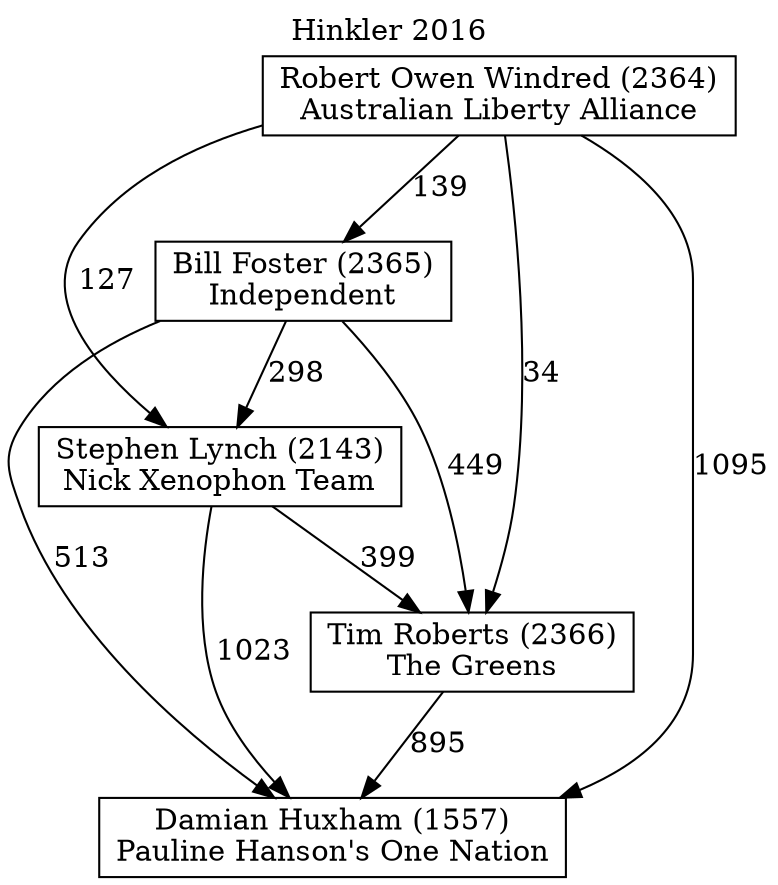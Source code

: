 // House preference flow
digraph "Damian Huxham (1557)_Hinkler_2016" {
	graph [label="Hinkler 2016" labelloc=t mclimit=10]
	node [shape=box]
	"Damian Huxham (1557)" [label="Damian Huxham (1557)
Pauline Hanson's One Nation"]
	"Tim Roberts (2366)" [label="Tim Roberts (2366)
The Greens"]
	"Stephen Lynch (2143)" [label="Stephen Lynch (2143)
Nick Xenophon Team"]
	"Bill Foster (2365)" [label="Bill Foster (2365)
Independent"]
	"Robert Owen Windred (2364)" [label="Robert Owen Windred (2364)
Australian Liberty Alliance"]
	"Tim Roberts (2366)" -> "Damian Huxham (1557)" [label=895]
	"Stephen Lynch (2143)" -> "Tim Roberts (2366)" [label=399]
	"Bill Foster (2365)" -> "Stephen Lynch (2143)" [label=298]
	"Robert Owen Windred (2364)" -> "Bill Foster (2365)" [label=139]
	"Stephen Lynch (2143)" -> "Damian Huxham (1557)" [label=1023]
	"Bill Foster (2365)" -> "Damian Huxham (1557)" [label=513]
	"Robert Owen Windred (2364)" -> "Damian Huxham (1557)" [label=1095]
	"Robert Owen Windred (2364)" -> "Stephen Lynch (2143)" [label=127]
	"Bill Foster (2365)" -> "Tim Roberts (2366)" [label=449]
	"Robert Owen Windred (2364)" -> "Tim Roberts (2366)" [label=34]
}
